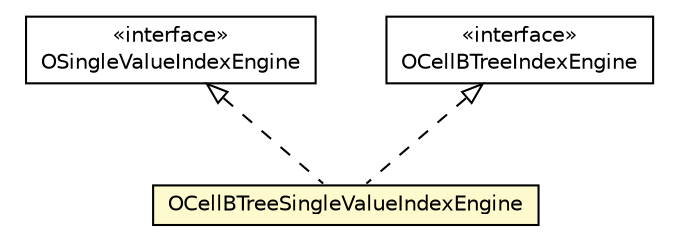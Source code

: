#!/usr/local/bin/dot
#
# Class diagram 
# Generated by UMLGraph version R5_6-24-gf6e263 (http://www.umlgraph.org/)
#

digraph G {
	edge [fontname="Helvetica",fontsize=10,labelfontname="Helvetica",labelfontsize=10];
	node [fontname="Helvetica",fontsize=10,shape=plaintext];
	nodesep=0.25;
	ranksep=0.5;
	// com.orientechnologies.orient.core.index.engine.OSingleValueIndexEngine
	c1682275 [label=<<table title="com.orientechnologies.orient.core.index.engine.OSingleValueIndexEngine" border="0" cellborder="1" cellspacing="0" cellpadding="2" port="p" href="../OSingleValueIndexEngine.html">
		<tr><td><table border="0" cellspacing="0" cellpadding="1">
<tr><td align="center" balign="center"> &#171;interface&#187; </td></tr>
<tr><td align="center" balign="center"> OSingleValueIndexEngine </td></tr>
		</table></td></tr>
		</table>>, URL="../OSingleValueIndexEngine.html", fontname="Helvetica", fontcolor="black", fontsize=10.0];
	// com.orientechnologies.orient.core.index.engine.v1.OCellBTreeSingleValueIndexEngine
	c1682283 [label=<<table title="com.orientechnologies.orient.core.index.engine.v1.OCellBTreeSingleValueIndexEngine" border="0" cellborder="1" cellspacing="0" cellpadding="2" port="p" bgcolor="lemonChiffon" href="./OCellBTreeSingleValueIndexEngine.html">
		<tr><td><table border="0" cellspacing="0" cellpadding="1">
<tr><td align="center" balign="center"> OCellBTreeSingleValueIndexEngine </td></tr>
		</table></td></tr>
		</table>>, URL="./OCellBTreeSingleValueIndexEngine.html", fontname="Helvetica", fontcolor="black", fontsize=10.0];
	// com.orientechnologies.orient.core.index.engine.v1.OCellBTreeIndexEngine
	c1682284 [label=<<table title="com.orientechnologies.orient.core.index.engine.v1.OCellBTreeIndexEngine" border="0" cellborder="1" cellspacing="0" cellpadding="2" port="p" href="./OCellBTreeIndexEngine.html">
		<tr><td><table border="0" cellspacing="0" cellpadding="1">
<tr><td align="center" balign="center"> &#171;interface&#187; </td></tr>
<tr><td align="center" balign="center"> OCellBTreeIndexEngine </td></tr>
		</table></td></tr>
		</table>>, URL="./OCellBTreeIndexEngine.html", fontname="Helvetica", fontcolor="black", fontsize=10.0];
	//com.orientechnologies.orient.core.index.engine.v1.OCellBTreeSingleValueIndexEngine implements com.orientechnologies.orient.core.index.engine.OSingleValueIndexEngine
	c1682275:p -> c1682283:p [dir=back,arrowtail=empty,style=dashed];
	//com.orientechnologies.orient.core.index.engine.v1.OCellBTreeSingleValueIndexEngine implements com.orientechnologies.orient.core.index.engine.v1.OCellBTreeIndexEngine
	c1682284:p -> c1682283:p [dir=back,arrowtail=empty,style=dashed];
}

